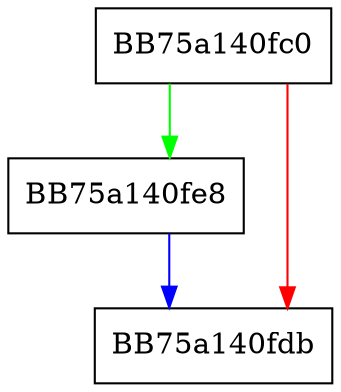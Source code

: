 digraph SyncScanReplyFileHeader {
  node [shape="box"];
  graph [splines=ortho];
  BB75a140fc0 -> BB75a140fe8 [color="green"];
  BB75a140fc0 -> BB75a140fdb [color="red"];
  BB75a140fe8 -> BB75a140fdb [color="blue"];
}